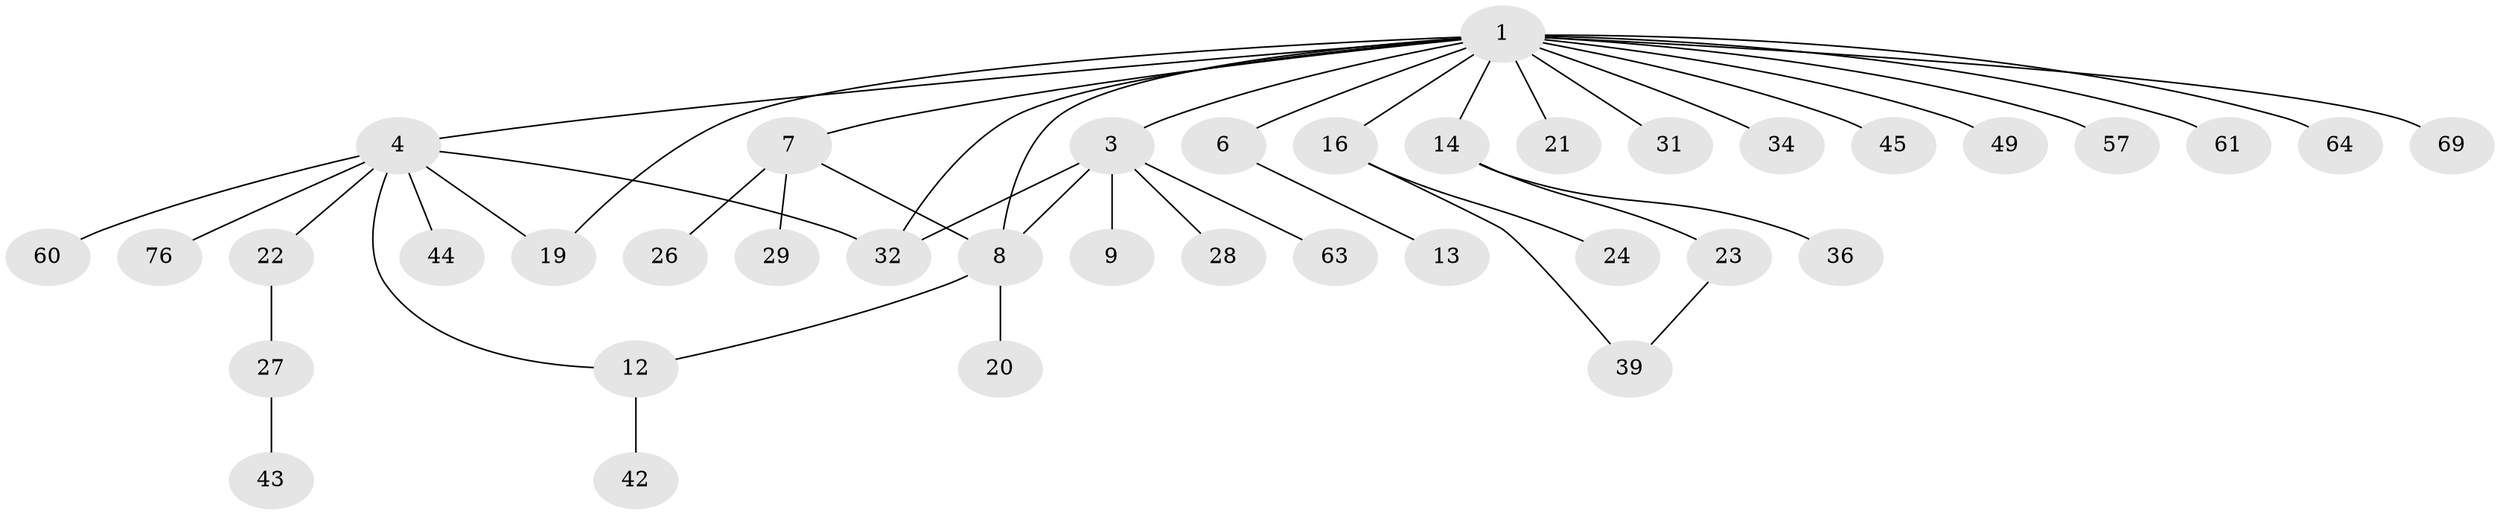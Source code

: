 // original degree distribution, {1: 0.5324675324675324, 19: 0.012987012987012988, 6: 0.025974025974025976, 8: 0.012987012987012988, 2: 0.22077922077922077, 4: 0.06493506493506493, 3: 0.11688311688311688, 5: 0.012987012987012988}
// Generated by graph-tools (version 1.1) at 2025/14/03/09/25 04:14:24]
// undirected, 38 vertices, 44 edges
graph export_dot {
graph [start="1"]
  node [color=gray90,style=filled];
  1 [super="+2"];
  3 [super="+5"];
  4 [super="+15+11+10"];
  6 [super="+75+41"];
  7;
  8 [super="+18+73"];
  9;
  12 [super="+50+48+67+40"];
  13;
  14;
  16 [super="+65+17+30"];
  19 [super="+25+35"];
  20;
  21;
  22 [super="+33"];
  23 [super="+74"];
  24 [super="+47"];
  26;
  27 [super="+38"];
  28;
  29 [super="+55"];
  31 [super="+54"];
  32 [super="+59"];
  34;
  36;
  39;
  42;
  43 [super="+46"];
  44 [super="+56+58"];
  45 [super="+68"];
  49;
  57;
  60;
  61 [super="+72"];
  63;
  64;
  69;
  76;
  1 -- 64;
  1 -- 3;
  1 -- 4;
  1 -- 69;
  1 -- 6;
  1 -- 7;
  1 -- 14;
  1 -- 16;
  1 -- 19;
  1 -- 21;
  1 -- 31;
  1 -- 32;
  1 -- 34;
  1 -- 45;
  1 -- 49;
  1 -- 57;
  1 -- 61;
  1 -- 8;
  3 -- 9;
  3 -- 28;
  3 -- 32;
  3 -- 63;
  3 -- 8;
  4 -- 44;
  4 -- 60;
  4 -- 76;
  4 -- 19;
  4 -- 32;
  4 -- 12;
  4 -- 22;
  6 -- 13;
  7 -- 8;
  7 -- 26;
  7 -- 29;
  8 -- 20;
  8 -- 12;
  12 -- 42;
  14 -- 23;
  14 -- 36;
  16 -- 24;
  16 -- 39;
  22 -- 27;
  23 -- 39;
  27 -- 43;
}
